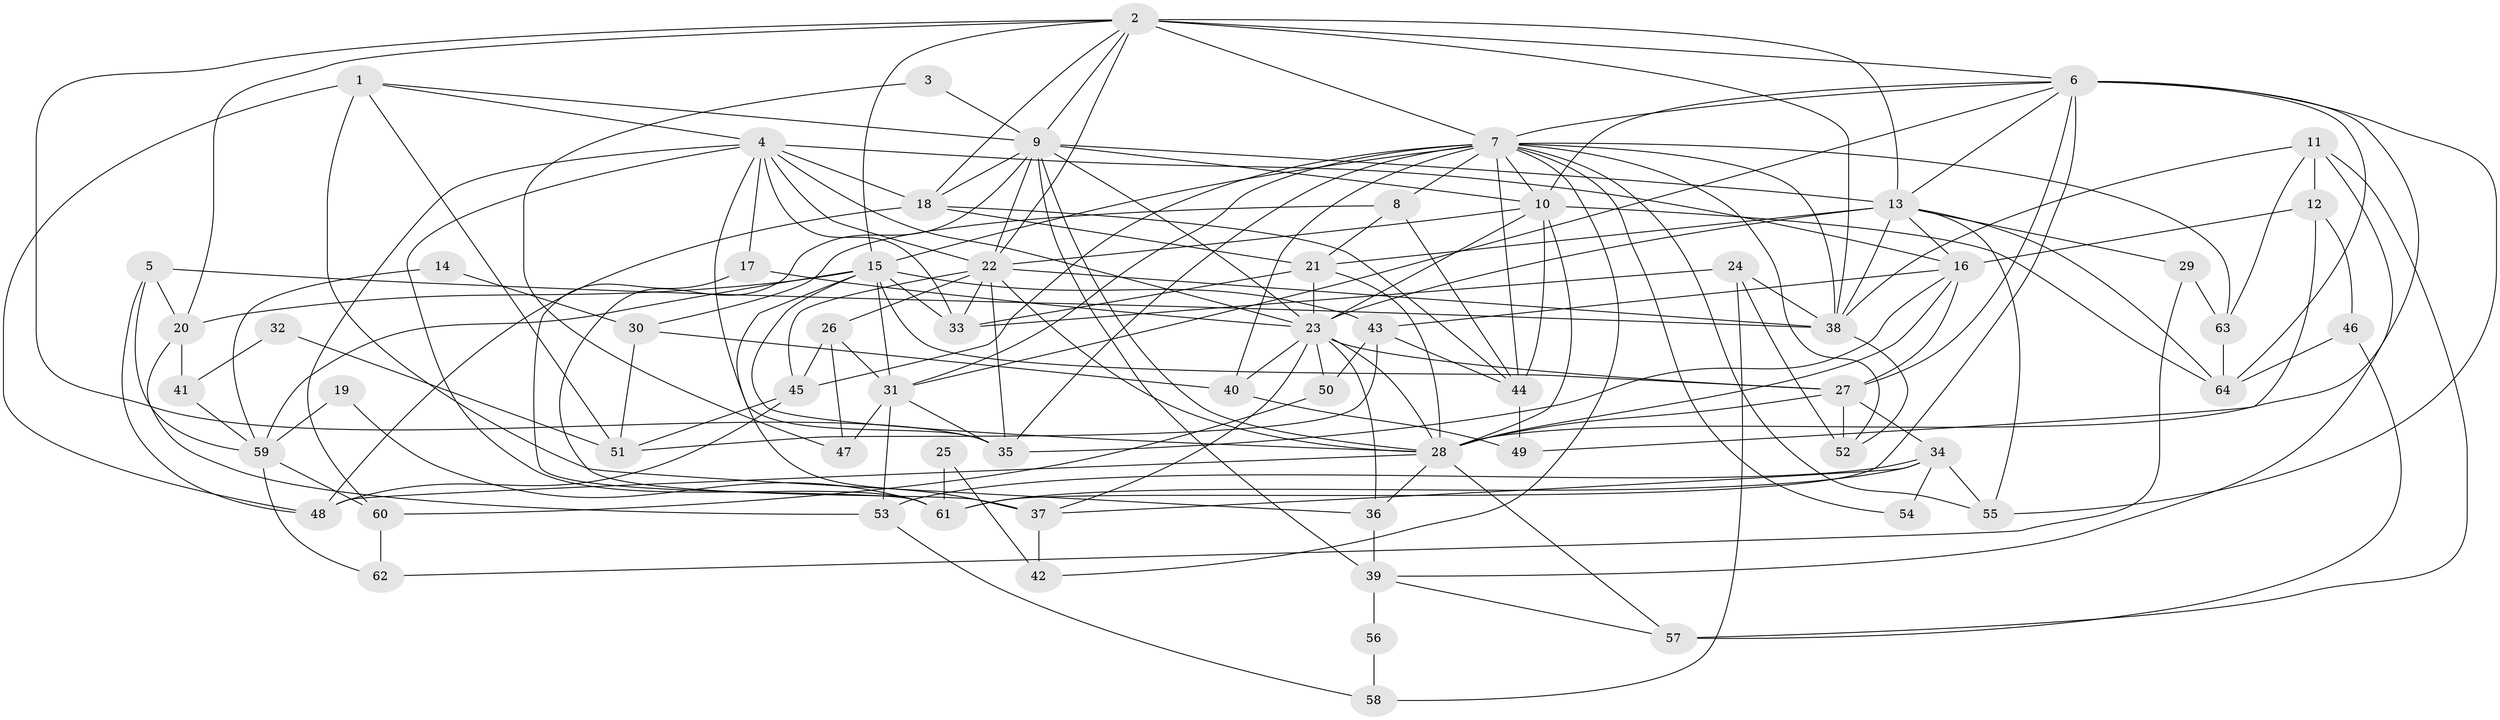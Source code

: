 // original degree distribution, {2: 0.14960629921259844, 6: 0.08661417322834646, 4: 0.25984251968503935, 5: 0.1889763779527559, 7: 0.06299212598425197, 3: 0.25196850393700787}
// Generated by graph-tools (version 1.1) at 2025/36/03/09/25 02:36:15]
// undirected, 64 vertices, 173 edges
graph export_dot {
graph [start="1"]
  node [color=gray90,style=filled];
  1;
  2;
  3;
  4;
  5;
  6;
  7;
  8;
  9;
  10;
  11;
  12;
  13;
  14;
  15;
  16;
  17;
  18;
  19;
  20;
  21;
  22;
  23;
  24;
  25;
  26;
  27;
  28;
  29;
  30;
  31;
  32;
  33;
  34;
  35;
  36;
  37;
  38;
  39;
  40;
  41;
  42;
  43;
  44;
  45;
  46;
  47;
  48;
  49;
  50;
  51;
  52;
  53;
  54;
  55;
  56;
  57;
  58;
  59;
  60;
  61;
  62;
  63;
  64;
  1 -- 4 [weight=1.0];
  1 -- 9 [weight=1.0];
  1 -- 36 [weight=1.0];
  1 -- 48 [weight=1.0];
  1 -- 51 [weight=1.0];
  2 -- 6 [weight=1.0];
  2 -- 7 [weight=1.0];
  2 -- 9 [weight=1.0];
  2 -- 13 [weight=1.0];
  2 -- 15 [weight=1.0];
  2 -- 18 [weight=1.0];
  2 -- 20 [weight=1.0];
  2 -- 22 [weight=1.0];
  2 -- 35 [weight=1.0];
  2 -- 38 [weight=1.0];
  3 -- 9 [weight=1.0];
  3 -- 47 [weight=1.0];
  4 -- 16 [weight=1.0];
  4 -- 17 [weight=1.0];
  4 -- 18 [weight=1.0];
  4 -- 22 [weight=1.0];
  4 -- 23 [weight=1.0];
  4 -- 33 [weight=1.0];
  4 -- 35 [weight=1.0];
  4 -- 60 [weight=1.0];
  4 -- 61 [weight=1.0];
  5 -- 20 [weight=1.0];
  5 -- 38 [weight=1.0];
  5 -- 48 [weight=1.0];
  5 -- 59 [weight=1.0];
  6 -- 7 [weight=1.0];
  6 -- 10 [weight=1.0];
  6 -- 13 [weight=1.0];
  6 -- 27 [weight=2.0];
  6 -- 28 [weight=1.0];
  6 -- 31 [weight=1.0];
  6 -- 55 [weight=1.0];
  6 -- 61 [weight=1.0];
  6 -- 64 [weight=1.0];
  7 -- 8 [weight=1.0];
  7 -- 10 [weight=1.0];
  7 -- 15 [weight=1.0];
  7 -- 31 [weight=1.0];
  7 -- 35 [weight=1.0];
  7 -- 38 [weight=1.0];
  7 -- 40 [weight=2.0];
  7 -- 42 [weight=1.0];
  7 -- 44 [weight=1.0];
  7 -- 45 [weight=1.0];
  7 -- 52 [weight=1.0];
  7 -- 54 [weight=1.0];
  7 -- 55 [weight=1.0];
  7 -- 63 [weight=1.0];
  8 -- 21 [weight=1.0];
  8 -- 30 [weight=1.0];
  8 -- 44 [weight=1.0];
  9 -- 10 [weight=2.0];
  9 -- 13 [weight=2.0];
  9 -- 18 [weight=3.0];
  9 -- 22 [weight=2.0];
  9 -- 23 [weight=1.0];
  9 -- 28 [weight=1.0];
  9 -- 37 [weight=1.0];
  9 -- 39 [weight=2.0];
  10 -- 22 [weight=1.0];
  10 -- 23 [weight=1.0];
  10 -- 28 [weight=1.0];
  10 -- 44 [weight=1.0];
  10 -- 64 [weight=1.0];
  11 -- 12 [weight=1.0];
  11 -- 38 [weight=1.0];
  11 -- 39 [weight=1.0];
  11 -- 57 [weight=1.0];
  11 -- 63 [weight=1.0];
  12 -- 16 [weight=1.0];
  12 -- 46 [weight=1.0];
  12 -- 49 [weight=1.0];
  13 -- 16 [weight=1.0];
  13 -- 21 [weight=1.0];
  13 -- 23 [weight=1.0];
  13 -- 29 [weight=1.0];
  13 -- 38 [weight=1.0];
  13 -- 55 [weight=1.0];
  13 -- 64 [weight=1.0];
  14 -- 30 [weight=1.0];
  14 -- 59 [weight=1.0];
  15 -- 20 [weight=1.0];
  15 -- 27 [weight=1.0];
  15 -- 28 [weight=1.0];
  15 -- 31 [weight=1.0];
  15 -- 33 [weight=1.0];
  15 -- 37 [weight=1.0];
  15 -- 43 [weight=1.0];
  15 -- 59 [weight=1.0];
  16 -- 27 [weight=1.0];
  16 -- 28 [weight=1.0];
  16 -- 35 [weight=1.0];
  16 -- 43 [weight=1.0];
  17 -- 23 [weight=1.0];
  17 -- 61 [weight=1.0];
  18 -- 21 [weight=1.0];
  18 -- 44 [weight=3.0];
  18 -- 48 [weight=1.0];
  19 -- 59 [weight=1.0];
  19 -- 61 [weight=1.0];
  20 -- 41 [weight=1.0];
  20 -- 53 [weight=1.0];
  21 -- 23 [weight=1.0];
  21 -- 28 [weight=1.0];
  21 -- 33 [weight=1.0];
  22 -- 26 [weight=1.0];
  22 -- 28 [weight=1.0];
  22 -- 33 [weight=1.0];
  22 -- 35 [weight=1.0];
  22 -- 38 [weight=1.0];
  22 -- 45 [weight=1.0];
  23 -- 27 [weight=2.0];
  23 -- 28 [weight=2.0];
  23 -- 36 [weight=2.0];
  23 -- 37 [weight=1.0];
  23 -- 40 [weight=1.0];
  23 -- 50 [weight=1.0];
  24 -- 33 [weight=1.0];
  24 -- 38 [weight=1.0];
  24 -- 52 [weight=1.0];
  24 -- 58 [weight=1.0];
  25 -- 42 [weight=1.0];
  25 -- 61 [weight=1.0];
  26 -- 31 [weight=1.0];
  26 -- 45 [weight=1.0];
  26 -- 47 [weight=1.0];
  27 -- 28 [weight=1.0];
  27 -- 34 [weight=1.0];
  27 -- 52 [weight=1.0];
  28 -- 36 [weight=1.0];
  28 -- 48 [weight=1.0];
  28 -- 57 [weight=1.0];
  29 -- 62 [weight=1.0];
  29 -- 63 [weight=1.0];
  30 -- 40 [weight=1.0];
  30 -- 51 [weight=1.0];
  31 -- 35 [weight=1.0];
  31 -- 47 [weight=1.0];
  31 -- 53 [weight=1.0];
  32 -- 41 [weight=1.0];
  32 -- 51 [weight=1.0];
  34 -- 37 [weight=1.0];
  34 -- 53 [weight=1.0];
  34 -- 54 [weight=1.0];
  34 -- 55 [weight=1.0];
  34 -- 61 [weight=1.0];
  36 -- 39 [weight=1.0];
  37 -- 42 [weight=1.0];
  38 -- 52 [weight=1.0];
  39 -- 56 [weight=1.0];
  39 -- 57 [weight=1.0];
  40 -- 49 [weight=1.0];
  41 -- 59 [weight=1.0];
  43 -- 44 [weight=1.0];
  43 -- 50 [weight=1.0];
  43 -- 51 [weight=1.0];
  44 -- 49 [weight=1.0];
  45 -- 48 [weight=1.0];
  45 -- 51 [weight=1.0];
  46 -- 57 [weight=1.0];
  46 -- 64 [weight=1.0];
  50 -- 60 [weight=1.0];
  53 -- 58 [weight=1.0];
  56 -- 58 [weight=1.0];
  59 -- 60 [weight=1.0];
  59 -- 62 [weight=1.0];
  60 -- 62 [weight=1.0];
  63 -- 64 [weight=1.0];
}
